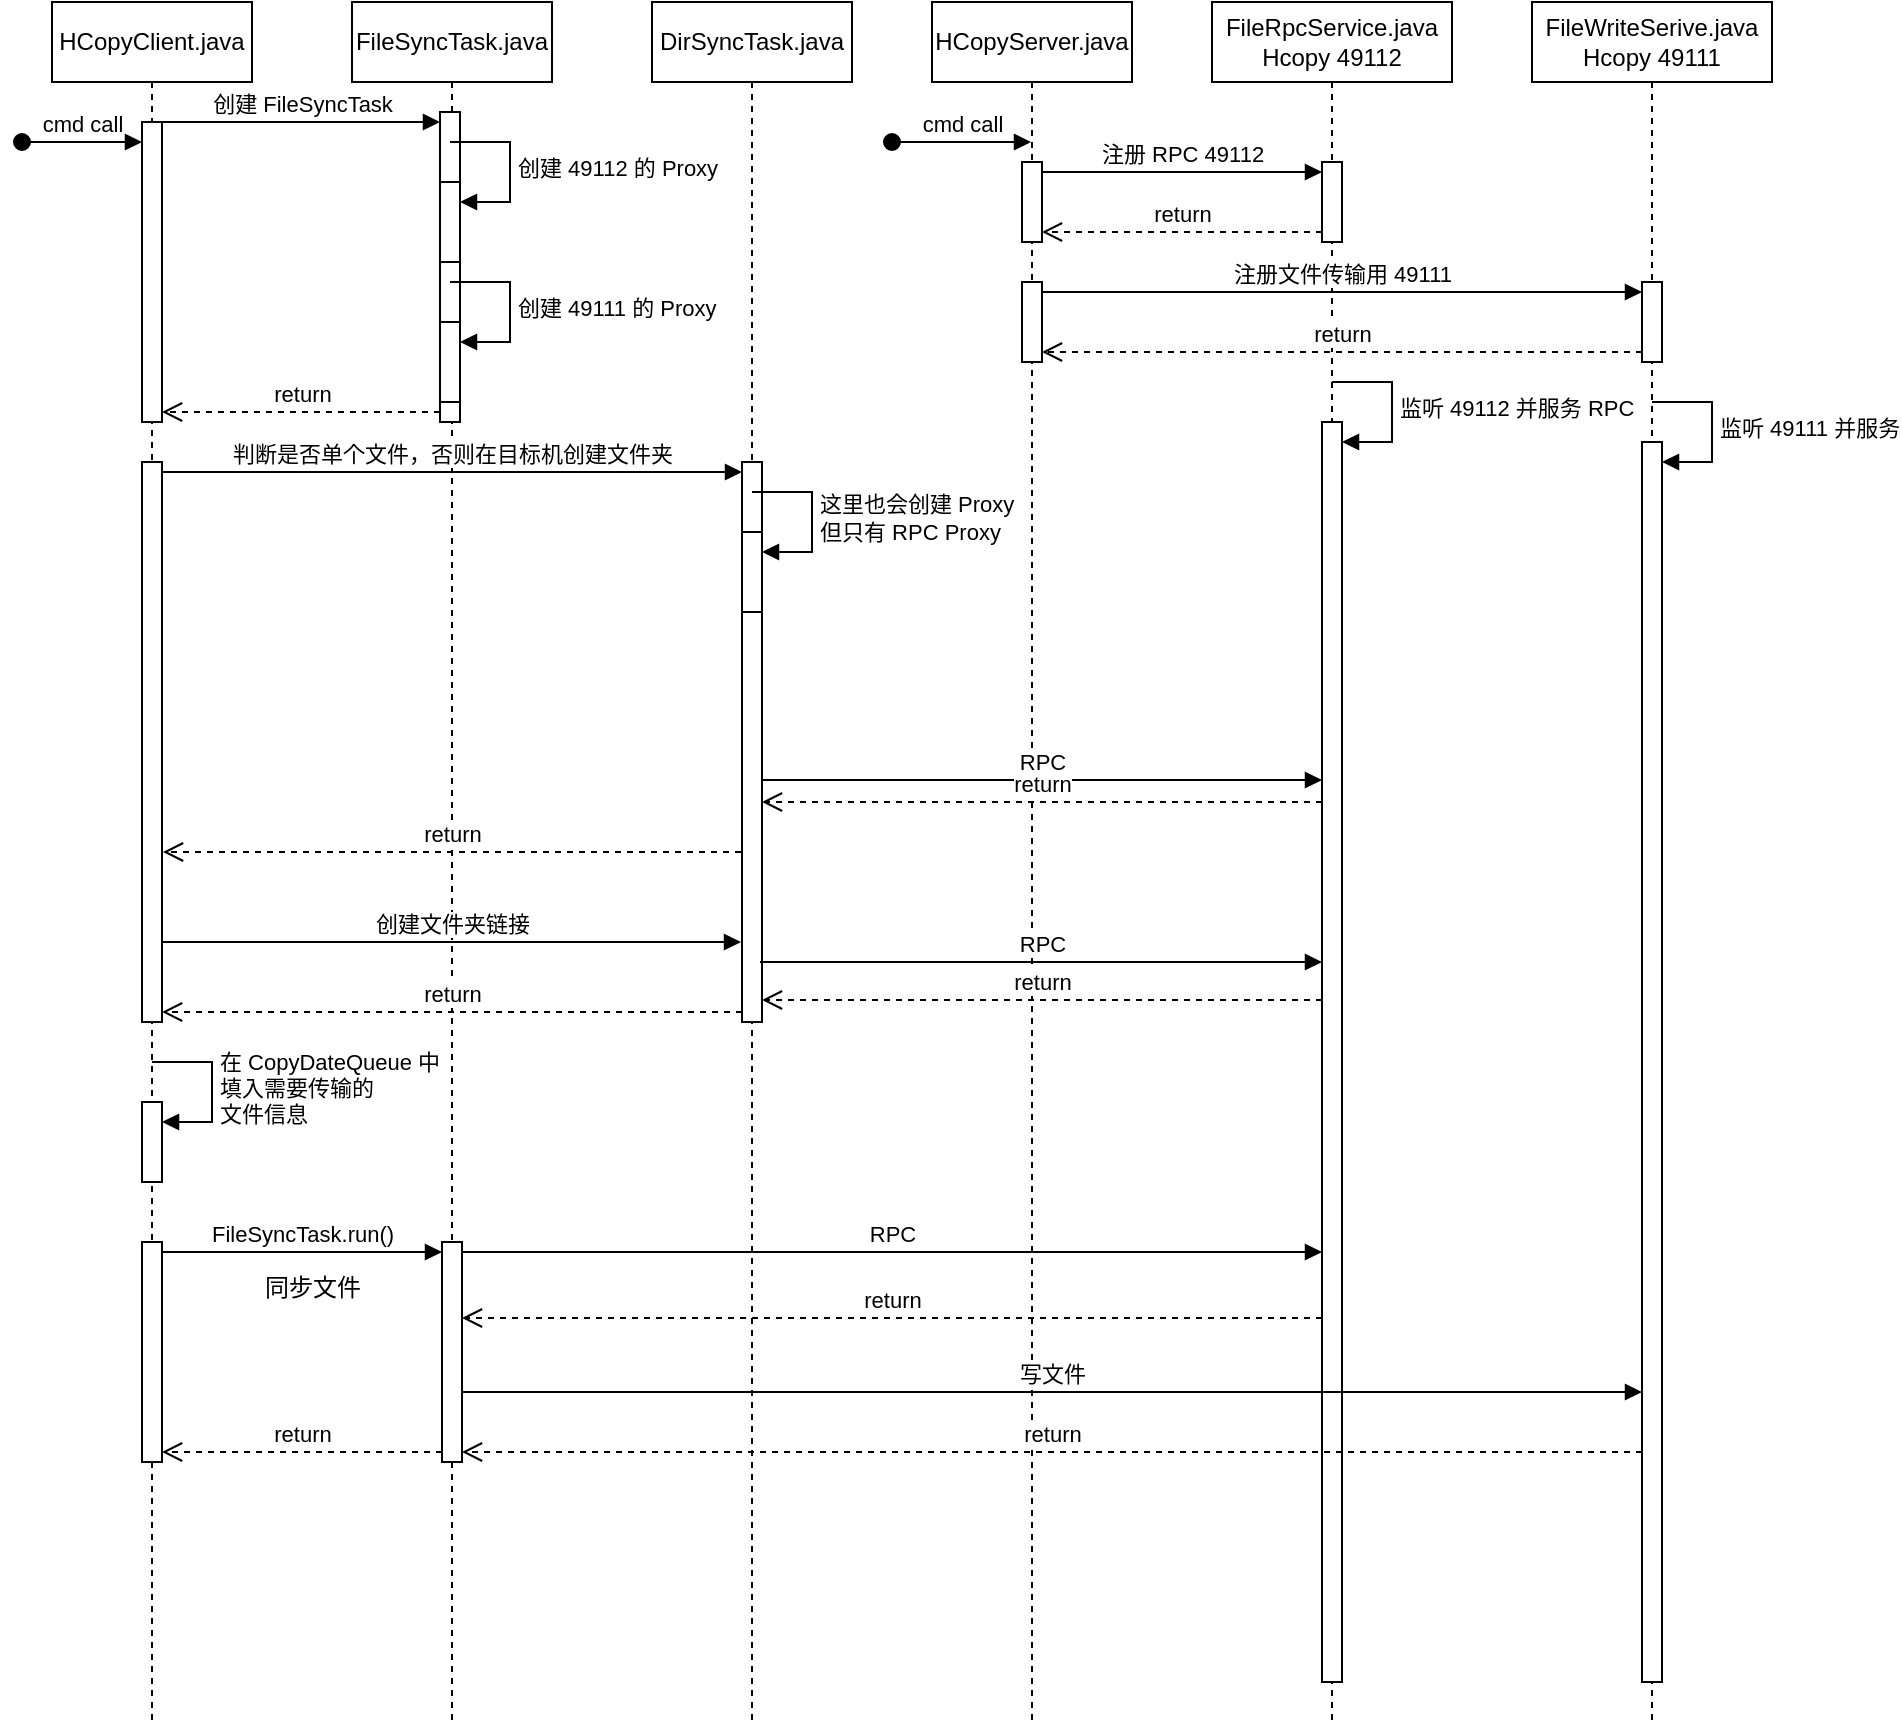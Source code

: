 <mxfile version="23.0.2" type="github">
  <diagram name="Page-1" id="2YBvvXClWsGukQMizWep">
    <mxGraphModel dx="1257" dy="900" grid="1" gridSize="10" guides="1" tooltips="1" connect="1" arrows="1" fold="1" page="1" pageScale="1" pageWidth="850" pageHeight="1100" math="0" shadow="0">
      <root>
        <mxCell id="0" />
        <mxCell id="1" parent="0" />
        <mxCell id="aM9ryv3xv72pqoxQDRHE-1" value="HCopyClient.java" style="shape=umlLifeline;perimeter=lifelinePerimeter;whiteSpace=wrap;html=1;container=0;dropTarget=0;collapsible=0;recursiveResize=0;outlineConnect=0;portConstraint=eastwest;newEdgeStyle={&quot;edgeStyle&quot;:&quot;elbowEdgeStyle&quot;,&quot;elbow&quot;:&quot;vertical&quot;,&quot;curved&quot;:0,&quot;rounded&quot;:0};" parent="1" vertex="1">
          <mxGeometry x="40" y="40" width="100" height="860" as="geometry" />
        </mxCell>
        <mxCell id="aM9ryv3xv72pqoxQDRHE-2" value="" style="html=1;points=[];perimeter=orthogonalPerimeter;outlineConnect=0;targetShapes=umlLifeline;portConstraint=eastwest;newEdgeStyle={&quot;edgeStyle&quot;:&quot;elbowEdgeStyle&quot;,&quot;elbow&quot;:&quot;vertical&quot;,&quot;curved&quot;:0,&quot;rounded&quot;:0};" parent="aM9ryv3xv72pqoxQDRHE-1" vertex="1">
          <mxGeometry x="45" y="60" width="10" height="150" as="geometry" />
        </mxCell>
        <mxCell id="aM9ryv3xv72pqoxQDRHE-3" value="cmd call" style="html=1;verticalAlign=bottom;startArrow=oval;endArrow=block;startSize=8;edgeStyle=elbowEdgeStyle;elbow=vertical;curved=0;rounded=0;" parent="aM9ryv3xv72pqoxQDRHE-1" target="aM9ryv3xv72pqoxQDRHE-2" edge="1">
          <mxGeometry relative="1" as="geometry">
            <mxPoint x="-15" y="70" as="sourcePoint" />
          </mxGeometry>
        </mxCell>
        <mxCell id="TuuB7IvEHJH3qWyG-rXk-49" value="" style="html=1;points=[[0,0,0,0,5],[0,1,0,0,-5],[1,0,0,0,5],[1,1,0,0,-5]];perimeter=orthogonalPerimeter;outlineConnect=0;targetShapes=umlLifeline;portConstraint=eastwest;newEdgeStyle={&quot;curved&quot;:0,&quot;rounded&quot;:0};" vertex="1" parent="aM9ryv3xv72pqoxQDRHE-1">
          <mxGeometry x="45" y="230" width="10" height="280" as="geometry" />
        </mxCell>
        <mxCell id="TuuB7IvEHJH3qWyG-rXk-67" value="" style="html=1;points=[[0,0,0,0,5],[0,1,0,0,-5],[1,0,0,0,5],[1,1,0,0,-5]];perimeter=orthogonalPerimeter;outlineConnect=0;targetShapes=umlLifeline;portConstraint=eastwest;newEdgeStyle={&quot;curved&quot;:0,&quot;rounded&quot;:0};" vertex="1" parent="aM9ryv3xv72pqoxQDRHE-1">
          <mxGeometry x="45" y="550" width="10" height="40" as="geometry" />
        </mxCell>
        <mxCell id="TuuB7IvEHJH3qWyG-rXk-68" value="在 CopyDateQueue 中&lt;br&gt;填入需要传输的&lt;br&gt;文件信息" style="html=1;align=left;spacingLeft=2;endArrow=block;rounded=0;edgeStyle=orthogonalEdgeStyle;curved=0;rounded=0;" edge="1" target="TuuB7IvEHJH3qWyG-rXk-67" parent="aM9ryv3xv72pqoxQDRHE-1">
          <mxGeometry relative="1" as="geometry">
            <mxPoint x="50" y="530" as="sourcePoint" />
            <Array as="points">
              <mxPoint x="80" y="560" />
            </Array>
          </mxGeometry>
        </mxCell>
        <mxCell id="TuuB7IvEHJH3qWyG-rXk-69" value="" style="html=1;points=[[0,0,0,0,5],[0,1,0,0,-5],[1,0,0,0,5],[1,1,0,0,-5]];perimeter=orthogonalPerimeter;outlineConnect=0;targetShapes=umlLifeline;portConstraint=eastwest;newEdgeStyle={&quot;curved&quot;:0,&quot;rounded&quot;:0};" vertex="1" parent="aM9ryv3xv72pqoxQDRHE-1">
          <mxGeometry x="45" y="620" width="10" height="110" as="geometry" />
        </mxCell>
        <mxCell id="aM9ryv3xv72pqoxQDRHE-5" value="FileSyncTask.java" style="shape=umlLifeline;perimeter=lifelinePerimeter;whiteSpace=wrap;html=1;container=0;dropTarget=0;collapsible=0;recursiveResize=0;outlineConnect=0;portConstraint=eastwest;newEdgeStyle={&quot;edgeStyle&quot;:&quot;elbowEdgeStyle&quot;,&quot;elbow&quot;:&quot;vertical&quot;,&quot;curved&quot;:0,&quot;rounded&quot;:0};" parent="1" vertex="1">
          <mxGeometry x="190" y="40" width="100" height="860" as="geometry" />
        </mxCell>
        <mxCell id="TuuB7IvEHJH3qWyG-rXk-39" value="" style="html=1;points=[[0,0,0,0,5],[0,1,0,0,-5],[1,0,0,0,5],[1,1,0,0,-5]];perimeter=orthogonalPerimeter;outlineConnect=0;targetShapes=umlLifeline;portConstraint=eastwest;newEdgeStyle={&quot;curved&quot;:0,&quot;rounded&quot;:0};" vertex="1" parent="aM9ryv3xv72pqoxQDRHE-5">
          <mxGeometry x="44" y="55" width="10" height="155" as="geometry" />
        </mxCell>
        <mxCell id="TuuB7IvEHJH3qWyG-rXk-42" value="" style="html=1;points=[[0,0,0,0,5],[0,1,0,0,-5],[1,0,0,0,5],[1,1,0,0,-5]];perimeter=orthogonalPerimeter;outlineConnect=0;targetShapes=umlLifeline;portConstraint=eastwest;newEdgeStyle={&quot;curved&quot;:0,&quot;rounded&quot;:0};" vertex="1" parent="aM9ryv3xv72pqoxQDRHE-5">
          <mxGeometry x="44" y="90" width="10" height="40" as="geometry" />
        </mxCell>
        <mxCell id="TuuB7IvEHJH3qWyG-rXk-43" value="创建 49112 的 Proxy" style="html=1;align=left;spacingLeft=2;endArrow=block;rounded=0;edgeStyle=orthogonalEdgeStyle;curved=0;rounded=0;" edge="1" target="TuuB7IvEHJH3qWyG-rXk-42" parent="aM9ryv3xv72pqoxQDRHE-5">
          <mxGeometry relative="1" as="geometry">
            <mxPoint x="49" y="70" as="sourcePoint" />
            <Array as="points">
              <mxPoint x="79" y="100" />
            </Array>
          </mxGeometry>
        </mxCell>
        <mxCell id="TuuB7IvEHJH3qWyG-rXk-44" value="" style="html=1;points=[[0,0,0,0,5],[0,1,0,0,-5],[1,0,0,0,5],[1,1,0,0,-5]];perimeter=orthogonalPerimeter;outlineConnect=0;targetShapes=umlLifeline;portConstraint=eastwest;newEdgeStyle={&quot;curved&quot;:0,&quot;rounded&quot;:0};" vertex="1" parent="aM9ryv3xv72pqoxQDRHE-5">
          <mxGeometry x="44" y="160" width="10" height="40" as="geometry" />
        </mxCell>
        <mxCell id="TuuB7IvEHJH3qWyG-rXk-45" value="创建 49111 的 Proxy" style="html=1;align=left;spacingLeft=2;endArrow=block;rounded=0;edgeStyle=orthogonalEdgeStyle;curved=0;rounded=0;" edge="1" target="TuuB7IvEHJH3qWyG-rXk-44" parent="aM9ryv3xv72pqoxQDRHE-5">
          <mxGeometry relative="1" as="geometry">
            <mxPoint x="49" y="140" as="sourcePoint" />
            <Array as="points">
              <mxPoint x="79" y="170" />
            </Array>
          </mxGeometry>
        </mxCell>
        <mxCell id="TuuB7IvEHJH3qWyG-rXk-70" value="" style="html=1;points=[[0,0,0,0,5],[0,1,0,0,-5],[1,0,0,0,5],[1,1,0,0,-5]];perimeter=orthogonalPerimeter;outlineConnect=0;targetShapes=umlLifeline;portConstraint=eastwest;newEdgeStyle={&quot;curved&quot;:0,&quot;rounded&quot;:0};" vertex="1" parent="aM9ryv3xv72pqoxQDRHE-5">
          <mxGeometry x="45" y="620" width="10" height="110" as="geometry" />
        </mxCell>
        <mxCell id="TuuB7IvEHJH3qWyG-rXk-4" value="DirSyncTask.java" style="shape=umlLifeline;perimeter=lifelinePerimeter;whiteSpace=wrap;html=1;container=0;dropTarget=0;collapsible=0;recursiveResize=0;outlineConnect=0;portConstraint=eastwest;newEdgeStyle={&quot;edgeStyle&quot;:&quot;elbowEdgeStyle&quot;,&quot;elbow&quot;:&quot;vertical&quot;,&quot;curved&quot;:0,&quot;rounded&quot;:0};" vertex="1" parent="1">
          <mxGeometry x="340" y="40" width="100" height="860" as="geometry" />
        </mxCell>
        <mxCell id="TuuB7IvEHJH3qWyG-rXk-50" value="" style="html=1;points=[[0,0,0,0,5],[0,1,0,0,-5],[1,0,0,0,5],[1,1,0,0,-5]];perimeter=orthogonalPerimeter;outlineConnect=0;targetShapes=umlLifeline;portConstraint=eastwest;newEdgeStyle={&quot;curved&quot;:0,&quot;rounded&quot;:0};" vertex="1" parent="TuuB7IvEHJH3qWyG-rXk-4">
          <mxGeometry x="45" y="230" width="10" height="280" as="geometry" />
        </mxCell>
        <mxCell id="TuuB7IvEHJH3qWyG-rXk-62" value="" style="html=1;points=[[0,0,0,0,5],[0,1,0,0,-5],[1,0,0,0,5],[1,1,0,0,-5]];perimeter=orthogonalPerimeter;outlineConnect=0;targetShapes=umlLifeline;portConstraint=eastwest;newEdgeStyle={&quot;curved&quot;:0,&quot;rounded&quot;:0};" vertex="1" parent="TuuB7IvEHJH3qWyG-rXk-4">
          <mxGeometry x="45" y="265" width="10" height="40" as="geometry" />
        </mxCell>
        <mxCell id="TuuB7IvEHJH3qWyG-rXk-63" value="这里也会创建 Proxy&lt;br&gt;但只有 RPC Proxy" style="html=1;align=left;spacingLeft=2;endArrow=block;rounded=0;edgeStyle=orthogonalEdgeStyle;curved=0;rounded=0;" edge="1" target="TuuB7IvEHJH3qWyG-rXk-62" parent="TuuB7IvEHJH3qWyG-rXk-4">
          <mxGeometry relative="1" as="geometry">
            <mxPoint x="50" y="245" as="sourcePoint" />
            <Array as="points">
              <mxPoint x="80" y="275" />
            </Array>
          </mxGeometry>
        </mxCell>
        <mxCell id="TuuB7IvEHJH3qWyG-rXk-6" value="HCopyServer.java" style="shape=umlLifeline;perimeter=lifelinePerimeter;whiteSpace=wrap;html=1;container=0;dropTarget=0;collapsible=0;recursiveResize=0;outlineConnect=0;portConstraint=eastwest;newEdgeStyle={&quot;edgeStyle&quot;:&quot;elbowEdgeStyle&quot;,&quot;elbow&quot;:&quot;vertical&quot;,&quot;curved&quot;:0,&quot;rounded&quot;:0};" vertex="1" parent="1">
          <mxGeometry x="480" y="40" width="100" height="860" as="geometry" />
        </mxCell>
        <mxCell id="TuuB7IvEHJH3qWyG-rXk-16" value="" style="html=1;points=[[0,0,0,0,5],[0,1,0,0,-5],[1,0,0,0,5],[1,1,0,0,-5]];perimeter=orthogonalPerimeter;outlineConnect=0;targetShapes=umlLifeline;portConstraint=eastwest;newEdgeStyle={&quot;curved&quot;:0,&quot;rounded&quot;:0};" vertex="1" parent="TuuB7IvEHJH3qWyG-rXk-6">
          <mxGeometry x="45" y="80" width="10" height="40" as="geometry" />
        </mxCell>
        <mxCell id="TuuB7IvEHJH3qWyG-rXk-27" value="" style="html=1;points=[[0,0,0,0,5],[0,1,0,0,-5],[1,0,0,0,5],[1,1,0,0,-5]];perimeter=orthogonalPerimeter;outlineConnect=0;targetShapes=umlLifeline;portConstraint=eastwest;newEdgeStyle={&quot;curved&quot;:0,&quot;rounded&quot;:0};" vertex="1" parent="TuuB7IvEHJH3qWyG-rXk-6">
          <mxGeometry x="45" y="140" width="10" height="40" as="geometry" />
        </mxCell>
        <mxCell id="TuuB7IvEHJH3qWyG-rXk-8" value="FileRpcService.java&lt;br&gt;Hcopy 49112" style="shape=umlLifeline;perimeter=lifelinePerimeter;whiteSpace=wrap;html=1;container=0;dropTarget=0;collapsible=0;recursiveResize=0;outlineConnect=0;portConstraint=eastwest;newEdgeStyle={&quot;edgeStyle&quot;:&quot;elbowEdgeStyle&quot;,&quot;elbow&quot;:&quot;vertical&quot;,&quot;curved&quot;:0,&quot;rounded&quot;:0};" vertex="1" parent="1">
          <mxGeometry x="620" y="40" width="120" height="860" as="geometry" />
        </mxCell>
        <mxCell id="TuuB7IvEHJH3qWyG-rXk-29" value="" style="html=1;points=[[0,0,0,0,5],[0,1,0,0,-5],[1,0,0,0,5],[1,1,0,0,-5]];perimeter=orthogonalPerimeter;outlineConnect=0;targetShapes=umlLifeline;portConstraint=eastwest;newEdgeStyle={&quot;curved&quot;:0,&quot;rounded&quot;:0};" vertex="1" parent="TuuB7IvEHJH3qWyG-rXk-8">
          <mxGeometry x="55" y="80" width="10" height="40" as="geometry" />
        </mxCell>
        <mxCell id="TuuB7IvEHJH3qWyG-rXk-35" value="" style="html=1;points=[[0,0,0,0,5],[0,1,0,0,-5],[1,0,0,0,5],[1,1,0,0,-5]];perimeter=orthogonalPerimeter;outlineConnect=0;targetShapes=umlLifeline;portConstraint=eastwest;newEdgeStyle={&quot;curved&quot;:0,&quot;rounded&quot;:0};" vertex="1" parent="TuuB7IvEHJH3qWyG-rXk-8">
          <mxGeometry x="55" y="210" width="10" height="630" as="geometry" />
        </mxCell>
        <mxCell id="TuuB7IvEHJH3qWyG-rXk-36" value="监听 49112 并服务 RPC" style="html=1;align=left;spacingLeft=2;endArrow=block;rounded=0;edgeStyle=orthogonalEdgeStyle;curved=0;rounded=0;" edge="1" target="TuuB7IvEHJH3qWyG-rXk-35" parent="TuuB7IvEHJH3qWyG-rXk-8">
          <mxGeometry relative="1" as="geometry">
            <mxPoint x="60" y="190" as="sourcePoint" />
            <Array as="points">
              <mxPoint x="90" y="220" />
            </Array>
          </mxGeometry>
        </mxCell>
        <mxCell id="TuuB7IvEHJH3qWyG-rXk-10" value="FileWriteSerive.java&lt;br&gt;Hcopy 49111" style="shape=umlLifeline;perimeter=lifelinePerimeter;whiteSpace=wrap;html=1;container=0;dropTarget=0;collapsible=0;recursiveResize=0;outlineConnect=0;portConstraint=eastwest;newEdgeStyle={&quot;edgeStyle&quot;:&quot;elbowEdgeStyle&quot;,&quot;elbow&quot;:&quot;vertical&quot;,&quot;curved&quot;:0,&quot;rounded&quot;:0};" vertex="1" parent="1">
          <mxGeometry x="780" y="40" width="120" height="860" as="geometry" />
        </mxCell>
        <mxCell id="TuuB7IvEHJH3qWyG-rXk-32" value="" style="html=1;points=[[0,0,0,0,5],[0,1,0,0,-5],[1,0,0,0,5],[1,1,0,0,-5]];perimeter=orthogonalPerimeter;outlineConnect=0;targetShapes=umlLifeline;portConstraint=eastwest;newEdgeStyle={&quot;curved&quot;:0,&quot;rounded&quot;:0};" vertex="1" parent="TuuB7IvEHJH3qWyG-rXk-10">
          <mxGeometry x="55" y="140" width="10" height="40" as="geometry" />
        </mxCell>
        <mxCell id="TuuB7IvEHJH3qWyG-rXk-37" value="" style="html=1;points=[[0,0,0,0,5],[0,1,0,0,-5],[1,0,0,0,5],[1,1,0,0,-5]];perimeter=orthogonalPerimeter;outlineConnect=0;targetShapes=umlLifeline;portConstraint=eastwest;newEdgeStyle={&quot;curved&quot;:0,&quot;rounded&quot;:0};" vertex="1" parent="TuuB7IvEHJH3qWyG-rXk-10">
          <mxGeometry x="55" y="220" width="10" height="620" as="geometry" />
        </mxCell>
        <mxCell id="TuuB7IvEHJH3qWyG-rXk-38" value="监听 49111 并服务" style="html=1;align=left;spacingLeft=2;endArrow=block;rounded=0;edgeStyle=orthogonalEdgeStyle;curved=0;rounded=0;" edge="1" target="TuuB7IvEHJH3qWyG-rXk-37" parent="TuuB7IvEHJH3qWyG-rXk-10">
          <mxGeometry relative="1" as="geometry">
            <mxPoint x="60" y="200" as="sourcePoint" />
            <Array as="points">
              <mxPoint x="90" y="230" />
            </Array>
          </mxGeometry>
        </mxCell>
        <mxCell id="TuuB7IvEHJH3qWyG-rXk-19" value="cmd call" style="html=1;verticalAlign=bottom;startArrow=oval;startFill=1;endArrow=block;startSize=8;curved=0;rounded=0;" edge="1" parent="1" target="TuuB7IvEHJH3qWyG-rXk-6">
          <mxGeometry width="60" relative="1" as="geometry">
            <mxPoint x="460" y="110" as="sourcePoint" />
            <mxPoint x="525" y="110" as="targetPoint" />
          </mxGeometry>
        </mxCell>
        <mxCell id="TuuB7IvEHJH3qWyG-rXk-30" value="注册 RPC 49112" style="html=1;verticalAlign=bottom;endArrow=block;curved=0;rounded=0;entryX=0;entryY=0;entryDx=0;entryDy=5;exitX=1;exitY=0;exitDx=0;exitDy=5;exitPerimeter=0;" edge="1" target="TuuB7IvEHJH3qWyG-rXk-29" parent="1" source="TuuB7IvEHJH3qWyG-rXk-16">
          <mxGeometry relative="1" as="geometry">
            <mxPoint x="590" y="150" as="sourcePoint" />
          </mxGeometry>
        </mxCell>
        <mxCell id="TuuB7IvEHJH3qWyG-rXk-31" value="return" style="html=1;verticalAlign=bottom;endArrow=open;dashed=1;endSize=8;curved=0;rounded=0;exitX=0;exitY=1;exitDx=0;exitDy=-5;entryX=1;entryY=1;entryDx=0;entryDy=-5;entryPerimeter=0;" edge="1" source="TuuB7IvEHJH3qWyG-rXk-29" parent="1" target="TuuB7IvEHJH3qWyG-rXk-16">
          <mxGeometry relative="1" as="geometry">
            <mxPoint x="590" y="190" as="targetPoint" />
          </mxGeometry>
        </mxCell>
        <mxCell id="TuuB7IvEHJH3qWyG-rXk-33" value="注册文件传输用 49111" style="html=1;verticalAlign=bottom;endArrow=block;curved=0;rounded=0;entryX=0;entryY=0;entryDx=0;entryDy=5;exitX=1;exitY=0;exitDx=0;exitDy=5;exitPerimeter=0;" edge="1" target="TuuB7IvEHJH3qWyG-rXk-32" parent="1" source="TuuB7IvEHJH3qWyG-rXk-27">
          <mxGeometry relative="1" as="geometry">
            <mxPoint x="605" y="185" as="sourcePoint" />
          </mxGeometry>
        </mxCell>
        <mxCell id="TuuB7IvEHJH3qWyG-rXk-34" value="return" style="html=1;verticalAlign=bottom;endArrow=open;dashed=1;endSize=8;curved=0;rounded=0;exitX=0;exitY=1;exitDx=0;exitDy=-5;entryX=1;entryY=1;entryDx=0;entryDy=-5;entryPerimeter=0;" edge="1" source="TuuB7IvEHJH3qWyG-rXk-32" parent="1" target="TuuB7IvEHJH3qWyG-rXk-27">
          <mxGeometry relative="1" as="geometry">
            <mxPoint x="605" y="255" as="targetPoint" />
          </mxGeometry>
        </mxCell>
        <mxCell id="TuuB7IvEHJH3qWyG-rXk-40" value="创建 FileSyncTask" style="html=1;verticalAlign=bottom;endArrow=block;curved=0;rounded=0;entryX=0;entryY=0;entryDx=0;entryDy=5;" edge="1" target="TuuB7IvEHJH3qWyG-rXk-39" parent="1" source="aM9ryv3xv72pqoxQDRHE-2">
          <mxGeometry relative="1" as="geometry">
            <mxPoint x="164" y="100" as="sourcePoint" />
          </mxGeometry>
        </mxCell>
        <mxCell id="TuuB7IvEHJH3qWyG-rXk-41" value="return" style="html=1;verticalAlign=bottom;endArrow=open;dashed=1;endSize=8;curved=0;rounded=0;exitX=0;exitY=1;exitDx=0;exitDy=-5;" edge="1" source="TuuB7IvEHJH3qWyG-rXk-39" parent="1" target="aM9ryv3xv72pqoxQDRHE-2">
          <mxGeometry relative="1" as="geometry">
            <mxPoint x="164" y="170" as="targetPoint" />
          </mxGeometry>
        </mxCell>
        <mxCell id="TuuB7IvEHJH3qWyG-rXk-51" value="判断是否单个文件，否则在目标机创建文件夹" style="html=1;verticalAlign=bottom;endArrow=block;curved=0;rounded=0;entryX=0;entryY=0;entryDx=0;entryDy=5;exitX=1;exitY=0;exitDx=0;exitDy=5;exitPerimeter=0;entryPerimeter=0;" edge="1" target="TuuB7IvEHJH3qWyG-rXk-50" parent="1" source="TuuB7IvEHJH3qWyG-rXk-49">
          <mxGeometry x="0.004" relative="1" as="geometry">
            <mxPoint x="95" y="320" as="sourcePoint" />
            <mxPoint x="385" y="320.0" as="targetPoint" />
            <mxPoint as="offset" />
          </mxGeometry>
        </mxCell>
        <mxCell id="TuuB7IvEHJH3qWyG-rXk-52" value="return" style="html=1;verticalAlign=bottom;endArrow=open;dashed=1;endSize=8;curved=0;rounded=0;exitX=0;exitY=1;exitDx=0;exitDy=-5;entryX=1;entryY=1;entryDx=0;entryDy=-5;entryPerimeter=0;" edge="1" source="TuuB7IvEHJH3qWyG-rXk-50" parent="1" target="TuuB7IvEHJH3qWyG-rXk-49">
          <mxGeometry relative="1" as="geometry">
            <mxPoint x="314" y="350" as="targetPoint" />
          </mxGeometry>
        </mxCell>
        <mxCell id="TuuB7IvEHJH3qWyG-rXk-54" value="return" style="html=1;verticalAlign=bottom;endArrow=open;dashed=1;endSize=8;curved=0;rounded=0;" edge="1" parent="1">
          <mxGeometry relative="1" as="geometry">
            <mxPoint x="384.5" y="465" as="sourcePoint" />
            <mxPoint x="95.5" y="465" as="targetPoint" />
          </mxGeometry>
        </mxCell>
        <mxCell id="TuuB7IvEHJH3qWyG-rXk-55" value="创建文件夹链接" style="html=1;verticalAlign=bottom;endArrow=block;curved=0;rounded=0;" edge="1" parent="1">
          <mxGeometry width="80" relative="1" as="geometry">
            <mxPoint x="95.5" y="510" as="sourcePoint" />
            <mxPoint x="384.5" y="510" as="targetPoint" />
          </mxGeometry>
        </mxCell>
        <mxCell id="TuuB7IvEHJH3qWyG-rXk-58" value="RPC" style="html=1;verticalAlign=bottom;endArrow=block;curved=0;rounded=0;exitX=1;exitY=0;exitDx=0;exitDy=5;exitPerimeter=0;" edge="1" parent="1">
          <mxGeometry width="80" relative="1" as="geometry">
            <mxPoint x="395" y="429" as="sourcePoint" />
            <mxPoint x="675" y="429" as="targetPoint" />
          </mxGeometry>
        </mxCell>
        <mxCell id="TuuB7IvEHJH3qWyG-rXk-60" value="RPC" style="html=1;verticalAlign=bottom;endArrow=block;curved=0;rounded=0;exitX=1;exitY=0;exitDx=0;exitDy=5;exitPerimeter=0;" edge="1" parent="1">
          <mxGeometry width="80" relative="1" as="geometry">
            <mxPoint x="394" y="520" as="sourcePoint" />
            <mxPoint x="675" y="520" as="targetPoint" />
          </mxGeometry>
        </mxCell>
        <mxCell id="TuuB7IvEHJH3qWyG-rXk-64" value="return" style="html=1;verticalAlign=bottom;endArrow=open;dashed=1;endSize=8;curved=0;rounded=0;" edge="1" parent="1">
          <mxGeometry relative="1" as="geometry">
            <mxPoint x="675" y="539" as="sourcePoint" />
            <mxPoint x="395" y="539" as="targetPoint" />
          </mxGeometry>
        </mxCell>
        <mxCell id="TuuB7IvEHJH3qWyG-rXk-65" value="return" style="html=1;verticalAlign=bottom;endArrow=open;dashed=1;endSize=8;curved=0;rounded=0;" edge="1" parent="1">
          <mxGeometry relative="1" as="geometry">
            <mxPoint x="675" y="440" as="sourcePoint" />
            <mxPoint x="395" y="440" as="targetPoint" />
          </mxGeometry>
        </mxCell>
        <mxCell id="TuuB7IvEHJH3qWyG-rXk-71" value="FileSyncTask.run()" style="html=1;verticalAlign=bottom;endArrow=block;curved=0;rounded=0;entryX=0;entryY=0;entryDx=0;entryDy=5;exitX=1;exitY=0;exitDx=0;exitDy=5;exitPerimeter=0;" edge="1" target="TuuB7IvEHJH3qWyG-rXk-70" parent="1" source="TuuB7IvEHJH3qWyG-rXk-69">
          <mxGeometry relative="1" as="geometry">
            <mxPoint x="165" y="666" as="sourcePoint" />
          </mxGeometry>
        </mxCell>
        <mxCell id="TuuB7IvEHJH3qWyG-rXk-72" value="return" style="html=1;verticalAlign=bottom;endArrow=open;dashed=1;endSize=8;curved=0;rounded=0;exitX=0;exitY=1;exitDx=0;exitDy=-5;entryX=1;entryY=1;entryDx=0;entryDy=-5;entryPerimeter=0;" edge="1" source="TuuB7IvEHJH3qWyG-rXk-70" parent="1" target="TuuB7IvEHJH3qWyG-rXk-69">
          <mxGeometry relative="1" as="geometry">
            <mxPoint x="165" y="736" as="targetPoint" />
          </mxGeometry>
        </mxCell>
        <mxCell id="TuuB7IvEHJH3qWyG-rXk-73" value="同步文件" style="text;html=1;align=center;verticalAlign=middle;resizable=0;points=[];autosize=1;strokeColor=none;fillColor=none;" vertex="1" parent="1">
          <mxGeometry x="135" y="668" width="70" height="30" as="geometry" />
        </mxCell>
        <mxCell id="TuuB7IvEHJH3qWyG-rXk-74" value="RPC" style="html=1;verticalAlign=bottom;endArrow=block;curved=0;rounded=0;exitX=1;exitY=0;exitDx=0;exitDy=5;exitPerimeter=0;" edge="1" parent="1" source="TuuB7IvEHJH3qWyG-rXk-70" target="TuuB7IvEHJH3qWyG-rXk-35">
          <mxGeometry width="80" relative="1" as="geometry">
            <mxPoint x="390" y="690" as="sourcePoint" />
            <mxPoint x="470" y="690" as="targetPoint" />
          </mxGeometry>
        </mxCell>
        <mxCell id="TuuB7IvEHJH3qWyG-rXk-75" value="return" style="html=1;verticalAlign=bottom;endArrow=open;dashed=1;endSize=8;curved=0;rounded=0;entryX=1;entryY=1;entryDx=0;entryDy=-5;entryPerimeter=0;" edge="1" parent="1" source="TuuB7IvEHJH3qWyG-rXk-37" target="TuuB7IvEHJH3qWyG-rXk-70">
          <mxGeometry relative="1" as="geometry">
            <mxPoint x="460" y="570" as="sourcePoint" />
            <mxPoint x="380" y="570" as="targetPoint" />
          </mxGeometry>
        </mxCell>
        <mxCell id="TuuB7IvEHJH3qWyG-rXk-76" value="return" style="html=1;verticalAlign=bottom;endArrow=open;dashed=1;endSize=8;curved=0;rounded=0;" edge="1" parent="1">
          <mxGeometry relative="1" as="geometry">
            <mxPoint x="675" y="698" as="sourcePoint" />
            <mxPoint x="245" y="698" as="targetPoint" />
          </mxGeometry>
        </mxCell>
        <mxCell id="TuuB7IvEHJH3qWyG-rXk-77" value="写文件" style="html=1;verticalAlign=bottom;endArrow=block;curved=0;rounded=0;" edge="1" parent="1">
          <mxGeometry width="80" relative="1" as="geometry">
            <mxPoint x="245" y="735" as="sourcePoint" />
            <mxPoint x="835" y="735" as="targetPoint" />
          </mxGeometry>
        </mxCell>
      </root>
    </mxGraphModel>
  </diagram>
</mxfile>
